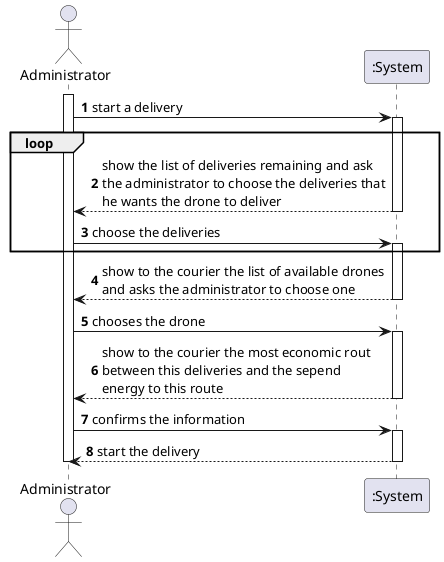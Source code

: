 @startuml
autonumber
actor "Administrator" as ADM

activate ADM
ADM -> ":System" : start a delivery
activate ":System"
LOOP
":System" --> ADM : show the list of deliveries remaining and ask\nthe administrator to choose the deliveries that\nhe wants the drone to deliver
deactivate ":System"

ADM -> ":System" : choose the deliveries
activate ":System"
END
":System" --> ADM : show to the courier the list of available drones\nand asks the administrator to choose one
deactivate ":System"

ADM -> ":System" : chooses the drone
activate ":System"
":System" --> ADM : show to the courier the most economic rout\nbetween this deliveries and the sepend\nenergy to this route
deactivate ":System"

ADM -> ":System" : confirms the information
activate ":System"
":System" --> ADM : start the delivery
deactivate ":System"

deactivate ADM
@enduml

